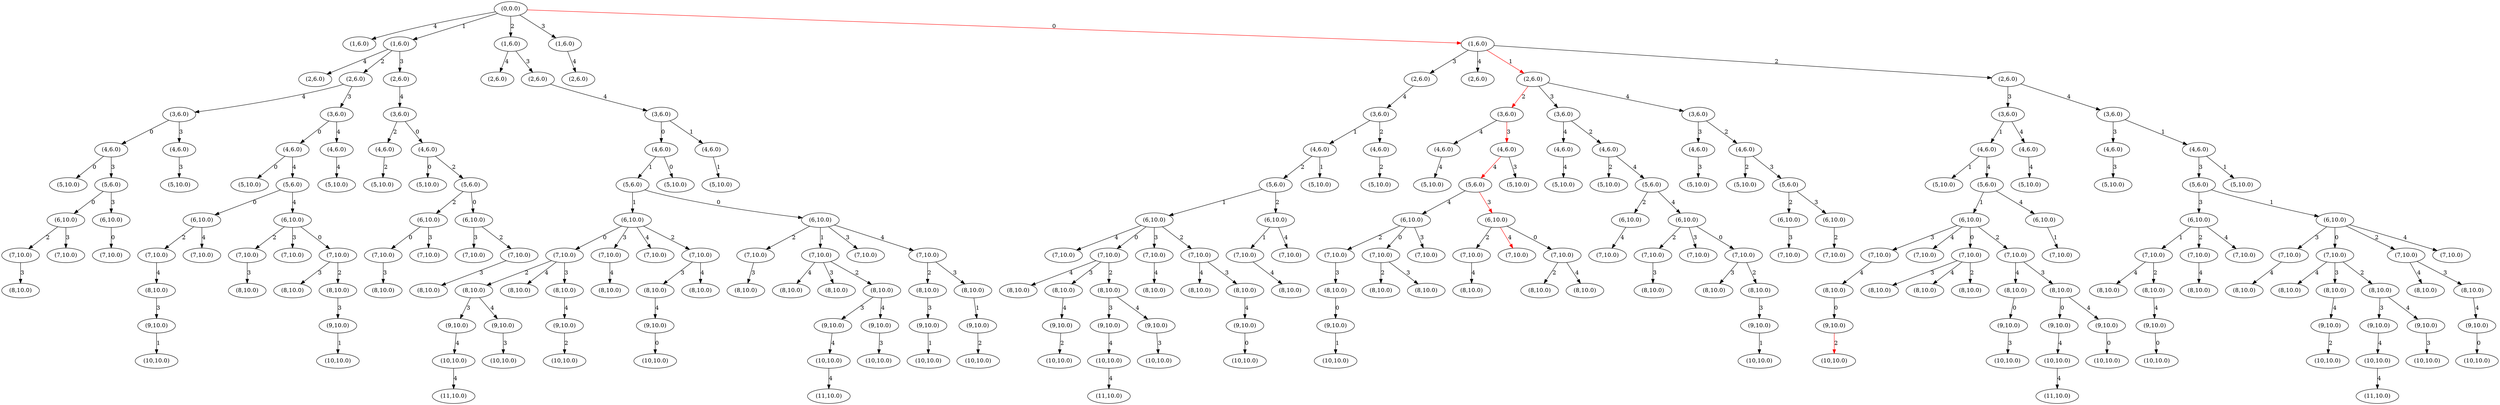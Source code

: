 strict digraph G {
  1 [ label="(10,10.0)" ];
  2 [ label="(10,10.0)" ];
  3 [ label="(8,10.0)" ];
  4 [ label="(7,10.0)" ];
  5 [ label="(7,10.0)" ];
  6 [ label="(5,10.0)" ];
  7 [ label="(8,10.0)" ];
  8 [ label="(7,10.0)" ];
  9 [ label="(11,10.0)" ];
  10 [ label="(4,6.0)" ];
  11 [ label="(8,10.0)" ];
  12 [ label="(3,6.0)" ];
  13 [ label="(3,6.0)" ];
  14 [ label="(7,10.0)" ];
  15 [ label="(10,10.0)" ];
  16 [ label="(8,10.0)" ];
  17 [ label="(6,10.0)" ];
  18 [ label="(2,6.0)" ];
  19 [ label="(9,10.0)" ];
  20 [ label="(10,10.0)" ];
  21 [ label="(10,10.0)" ];
  22 [ label="(8,10.0)" ];
  23 [ label="(11,10.0)" ];
  24 [ label="(7,10.0)" ];
  25 [ label="(4,6.0)" ];
  26 [ label="(10,10.0)" ];
  27 [ label="(7,10.0)" ];
  28 [ label="(8,10.0)" ];
  29 [ label="(5,6.0)" ];
  30 [ label="(7,10.0)" ];
  31 [ label="(5,10.0)" ];
  32 [ label="(4,6.0)" ];
  33 [ label="(9,10.0)" ];
  34 [ label="(6,10.0)" ];
  35 [ label="(10,10.0)" ];
  36 [ label="(10,10.0)" ];
  37 [ label="(7,10.0)" ];
  38 [ label="(5,10.0)" ];
  39 [ label="(11,10.0)" ];
  40 [ label="(4,6.0)" ];
  41 [ label="(0,0.0)" ];
  42 [ label="(8,10.0)" ];
  43 [ label="(7,10.0)" ];
  44 [ label="(7,10.0)" ];
  45 [ label="(7,10.0)" ];
  46 [ label="(9,10.0)" ];
  47 [ label="(10,10.0)" ];
  48 [ label="(8,10.0)" ];
  49 [ label="(3,6.0)" ];
  50 [ label="(6,10.0)" ];
  51 [ label="(11,10.0)" ];
  52 [ label="(1,6.0)" ];
  53 [ label="(9,10.0)" ];
  54 [ label="(9,10.0)" ];
  55 [ label="(6,10.0)" ];
  56 [ label="(7,10.0)" ];
  57 [ label="(10,10.0)" ];
  58 [ label="(10,10.0)" ];
  59 [ label="(7,10.0)" ];
  60 [ label="(7,10.0)" ];
  61 [ label="(4,6.0)" ];
  62 [ label="(9,10.0)" ];
  63 [ label="(8,10.0)" ];
  64 [ label="(8,10.0)" ];
  65 [ label="(10,10.0)" ];
  66 [ label="(8,10.0)" ];
  67 [ label="(5,10.0)" ];
  68 [ label="(9,10.0)" ];
  69 [ label="(11,10.0)" ];
  70 [ label="(5,10.0)" ];
  71 [ label="(4,6.0)" ];
  72 [ label="(6,10.0)" ];
  73 [ label="(5,10.0)" ];
  74 [ label="(8,10.0)" ];
  75 [ label="(7,10.0)" ];
  76 [ label="(1,6.0)" ];
  77 [ label="(4,6.0)" ];
  78 [ label="(8,10.0)" ];
  79 [ label="(8,10.0)" ];
  80 [ label="(3,6.0)" ];
  81 [ label="(7,10.0)" ];
  82 [ label="(7,10.0)" ];
  83 [ label="(9,10.0)" ];
  84 [ label="(2,6.0)" ];
  85 [ label="(5,6.0)" ];
  86 [ label="(5,6.0)" ];
  87 [ label="(8,10.0)" ];
  88 [ label="(9,10.0)" ];
  89 [ label="(10,10.0)" ];
  90 [ label="(8,10.0)" ];
  91 [ label="(7,10.0)" ];
  92 [ label="(6,10.0)" ];
  93 [ label="(7,10.0)" ];
  94 [ label="(4,6.0)" ];
  95 [ label="(9,10.0)" ];
  96 [ label="(8,10.0)" ];
  97 [ label="(8,10.0)" ];
  98 [ label="(7,10.0)" ];
  99 [ label="(8,10.0)" ];
  100 [ label="(5,10.0)" ];
  101 [ label="(4,6.0)" ];
  102 [ label="(6,10.0)" ];
  103 [ label="(10,10.0)" ];
  104 [ label="(10,10.0)" ];
  105 [ label="(10,10.0)" ];
  106 [ label="(7,10.0)" ];
  107 [ label="(4,6.0)" ];
  108 [ label="(8,10.0)" ];
  109 [ label="(7,10.0)" ];
  110 [ label="(7,10.0)" ];
  111 [ label="(7,10.0)" ];
  112 [ label="(2,6.0)" ];
  113 [ label="(8,10.0)" ];
  114 [ label="(10,10.0)" ];
  115 [ label="(8,10.0)" ];
  116 [ label="(9,10.0)" ];
  117 [ label="(6,10.0)" ];
  118 [ label="(1,6.0)" ];
  119 [ label="(4,6.0)" ];
  120 [ label="(5,6.0)" ];
  121 [ label="(7,10.0)" ];
  122 [ label="(8,10.0)" ];
  123 [ label="(6,10.0)" ];
  124 [ label="(8,10.0)" ];
  125 [ label="(7,10.0)" ];
  126 [ label="(7,10.0)" ];
  127 [ label="(7,10.0)" ];
  128 [ label="(8,10.0)" ];
  129 [ label="(8,10.0)" ];
  130 [ label="(10,10.0)" ];
  131 [ label="(7,10.0)" ];
  132 [ label="(5,10.0)" ];
  133 [ label="(5,10.0)" ];
  134 [ label="(8,10.0)" ];
  135 [ label="(4,6.0)" ];
  136 [ label="(4,6.0)" ];
  137 [ label="(6,10.0)" ];
  138 [ label="(7,10.0)" ];
  139 [ label="(5,10.0)" ];
  140 [ label="(1,6.0)" ];
  141 [ label="(3,6.0)" ];
  142 [ label="(7,10.0)" ];
  143 [ label="(7,10.0)" ];
  144 [ label="(10,10.0)" ];
  145 [ label="(8,10.0)" ];
  146 [ label="(8,10.0)" ];
  147 [ label="(5,10.0)" ];
  148 [ label="(6,10.0)" ];
  149 [ label="(2,6.0)" ];
  150 [ label="(2,6.0)" ];
  151 [ label="(5,6.0)" ];
  152 [ label="(7,10.0)" ];
  153 [ label="(6,10.0)" ];
  154 [ label="(6,10.0)" ];
  155 [ label="(7,10.0)" ];
  156 [ label="(7,10.0)" ];
  157 [ label="(4,6.0)" ];
  158 [ label="(7,10.0)" ];
  159 [ label="(8,10.0)" ];
  160 [ label="(8,10.0)" ];
  161 [ label="(5,10.0)" ];
  162 [ label="(9,10.0)" ];
  163 [ label="(5,10.0)" ];
  164 [ label="(5,6.0)" ];
  165 [ label="(6,10.0)" ];
  166 [ label="(10,10.0)" ];
  167 [ label="(8,10.0)" ];
  168 [ label="(7,10.0)" ];
  169 [ label="(5,10.0)" ];
  170 [ label="(8,10.0)" ];
  171 [ label="(8,10.0)" ];
  172 [ label="(7,10.0)" ];
  173 [ label="(2,6.0)" ];
  174 [ label="(8,10.0)" ];
  175 [ label="(8,10.0)" ];
  176 [ label="(9,10.0)" ];
  177 [ label="(2,6.0)" ];
  178 [ label="(3,6.0)" ];
  179 [ label="(5,10.0)" ];
  180 [ label="(1,6.0)" ];
  181 [ label="(5,6.0)" ];
  182 [ label="(5,6.0)" ];
  183 [ label="(9,10.0)" ];
  184 [ label="(9,10.0)" ];
  185 [ label="(6,10.0)" ];
  186 [ label="(8,10.0)" ];
  187 [ label="(9,10.0)" ];
  188 [ label="(7,10.0)" ];
  189 [ label="(4,6.0)" ];
  190 [ label="(8,10.0)" ];
  191 [ label="(8,10.0)" ];
  192 [ label="(5,10.0)" ];
  193 [ label="(9,10.0)" ];
  194 [ label="(7,10.0)" ];
  195 [ label="(5,10.0)" ];
  196 [ label="(4,6.0)" ];
  197 [ label="(5,6.0)" ];
  198 [ label="(6,10.0)" ];
  199 [ label="(10,10.0)" ];
  200 [ label="(7,10.0)" ];
  201 [ label="(4,6.0)" ];
  202 [ label="(3,6.0)" ];
  203 [ label="(3,6.0)" ];
  204 [ label="(7,10.0)" ];
  205 [ label="(7,10.0)" ];
  206 [ label="(7,10.0)" ];
  207 [ label="(10,10.0)" ];
  208 [ label="(8,10.0)" ];
  209 [ label="(10,10.0)" ];
  210 [ label="(9,10.0)" ];
  211 [ label="(6,10.0)" ];
  212 [ label="(2,6.0)" ];
  213 [ label="(2,6.0)" ];
  214 [ label="(4,6.0)" ];
  215 [ label="(7,10.0)" ];
  216 [ label="(8,10.0)" ];
  217 [ label="(10,10.0)" ];
  218 [ label="(6,10.0)" ];
  219 [ label="(7,10.0)" ];
  220 [ label="(8,10.0)" ];
  221 [ label="(4,6.0)" ];
  222 [ label="(8,10.0)" ];
  223 [ label="(8,10.0)" ];
  224 [ label="(8,10.0)" ];
  225 [ label="(5,10.0)" ];
  226 [ label="(10,10.0)" ];
  227 [ label="(9,10.0)" ];
  228 [ label="(7,10.0)" ];
  229 [ label="(5,10.0)" ];
  230 [ label="(9,10.0)" ];
  231 [ label="(3,6.0)" ];
  232 [ label="(8,10.0)" ];
  233 [ label="(9,10.0)" ];
  234 [ label="(5,10.0)" ];
  235 [ label="(8,10.0)" ];
  236 [ label="(4,6.0)" ];
  237 [ label="(8,10.0)" ];
  238 [ label="(7,10.0)" ];
  239 [ label="(9,10.0)" ];
  240 [ label="(2,6.0)" ];
  241 [ label="(8,10.0)" ];
  242 [ label="(9,10.0)" ];
  243 [ label="(3,6.0)" ];
  244 [ label="(6,10.0)" ];
  245 [ label="(9,10.0)" ];
  246 [ label="(6,10.0)" ];
  247 [ label="(8,10.0)" ];
  248 [ label="(7,10.0)" ];
  249 [ label="(7,10.0)" ];
  250 [ label="(9,10.0)" ];
  251 [ label="(5,6.0)" ];
  19 -> 1 [ label="4" ];
  88 -> 2 [ color="red" label="2" ];
  30 -> 3 [ label="4" ];
  218 -> 4 [ label="3" ];
  165 -> 5 [ label="2" ];
  201 -> 6 [ label="3" ];
  4 -> 7 [ label="4" ];
  185 -> 8 [ label="2" ];
  1 -> 9 [ label="4" ];
  202 -> 10 [ label="3" ];
  27 -> 11 [ label="4" ];
  212 -> 12 [ color="red" label="2" ];
  18 -> 13 [ label="4" ];
  17 -> 14 [ label="4" ];
  83 -> 15 [ label="2" ];
  24 -> 16 [ label="4" ];
  86 -> 17 [ label="1" ];
  180 -> 18 [ label="3" ];
  63 -> 19 [ label="3" ];
  33 -> 20 [ label="4" ];
  68 -> 21 [ label="3" ];
  56 -> 22 [ label="4" ];
  20 -> 23 [ label="4" ];
  218 -> 24 [ label="0" ];
  49 -> 25 [ label="4" ];
  95 -> 26 [ label="2" ];
  50 -> 27 [ label="3" ];
  168 -> 28 [ label="2" ];
  214 -> 29 [ label="3" ];
  165 -> 30 [ label="1" ];
  25 -> 31 [ label="4" ];
  202 -> 32 [ label="2" ];
  208 -> 33 [ label="3" ];
  181 -> 34 [ label="2" ];
  54 -> 35 [ label="4" ];
  210 -> 36 [ label="3" ];
  72 -> 37 [ label="2" ];
  107 -> 38 [ label="1" ];
  35 -> 39 [ label="4" ];
  13 -> 40 [ label="1" ];
  204 -> 42 [ label="3" ];
  246 -> 43 [ label="3" ];
  50 -> 44 [ label="4" ];
  211 -> 45 [ label="0" ];
  241 -> 46 [ label="3" ];
  46 -> 47 [ label="4" ];
  60 -> 48 [ label="4" ];
  212 -> 49 [ label="3" ];
  120 -> 50 [ label="1" ];
  47 -> 51 [ label="4" ];
  41 -> 52 [ label="4" ];
  42 -> 53 [ label="4" ];
  237 -> 54 [ label="0" ];
  197 -> 55 [ label="2" ];
  92 -> 56 [ label="1" ];
  227 -> 57 [ label="3" ];
  162 -> 58 [ label="1" ];
  55 -> 59 [ label="4" ];
  92 -> 60 [ label="2" ];
  178 -> 61 [ label="2" ];
  232 -> 62 [ label="3" ];
  82 -> 63 [ label="2" ];
  249 -> 64 [ label="3" ];
  62 -> 65 [ label="4" ];
  248 -> 66 [ label="3" ];
  71 -> 67 [ label="4" ];
  63 -> 68 [ label="4" ];
  65 -> 69 [ label="4" ];
  189 -> 70 [ label="2" ];
  12 -> 71 [ label="4" ];
  85 -> 72 [ label="4" ];
  10 -> 73 [ label="3" ];
  24 -> 74 [ label="3" ];
  246 -> 75 [ label="2" ];
  41 -> 76 [ label="1" ];
  12 -> 77 [ color="red" label="3" ];
  98 -> 78 [ label="4" ];
  110 -> 79 [ label="3" ];
  240 -> 80 [ label="3" ];
  17 -> 81 [ label="0" ];
  117 -> 82 [ label="0" ];
  74 -> 83 [ label="4" ];
  76 -> 84 [ label="4" ];
  77 -> 85 [ color="red" label="4" ];
  40 -> 86 [ label="2" ];
  249 -> 87 [ label="2" ];
  11 -> 88 [ label="0" ];
  230 -> 89 [ label="0" ];
  30 -> 90 [ label="3" ];
  123 -> 91 [ label="0" ];
  29 -> 92 [ label="3" ];
  92 -> 93 [ label="4" ];
  178 -> 94 [ label="0" ];
  146 -> 95 [ label="1" ];
  82 -> 96 [ label="4" ];
  81 -> 97 [ label="4" ];
  117 -> 98 [ label="3" ];
  248 -> 99 [ label="2" ];
  94 -> 100 [ label="0" ];
  13 -> 101 [ label="2" ];
  120 -> 102 [ label="4" ];
  184 -> 103 [ label="2" ];
  183 -> 104 [ label="2" ];
  245 -> 105 [ label="0" ];
  137 -> 106 [ label="2" ];
  80 -> 107 [ label="1" ];
  131 -> 108 [ label="4" ];
  117 -> 109 [ label="4" ];
  50 -> 110 [ label="0" ];
  148 -> 111 [ label="2" ];
  118 -> 112 [ label="4" ];
  8 -> 113 [ label="3" ];
  239 -> 114 [ label="0" ];
  5 -> 115 [ label="3" ];
  28 -> 116 [ label="3" ];
  182 -> 117 [ label="1" ];
  41 -> 118 [ label="2" ];
  231 -> 119 [ label="3" ];
  107 -> 120 [ label="4" ];
  34 -> 121 [ label="3" ];
  126 -> 122 [ label="4" ];
  251 -> 123 [ label="2" ];
  37 -> 124 [ label="3" ];
  154 -> 125 [ label="2" ];
  153 -> 126 [ label="2" ];
  244 -> 127 [ label="2" ];
  110 -> 128 [ label="4" ];
  111 -> 129 [ label="4" ];
  250 -> 130 [ label="0" ];
  17 -> 131 [ label="3" ];
  135 -> 132 [ label="0" ];
  136 -> 133 [ label="4" ];
  138 -> 134 [ label="2" ];
  141 -> 135 [ label="0" ];
  80 -> 136 [ label="4" ];
  151 -> 137 [ label="0" ];
  72 -> 138 [ label="0" ];
  77 -> 139 [ label="3" ];
  41 -> 140 [ label="3" ];
  149 -> 141 [ label="4" ];
  50 -> 142 [ label="2" ];
  148 -> 143 [ color="red" label="4" ];
  116 -> 144 [ label="1" ];
  158 -> 145 [ label="4" ];
  168 -> 146 [ label="3" ];
  214 -> 147 [ label="1" ];
  85 -> 148 [ color="red" label="3" ];
  76 -> 149 [ label="2" ];
  140 -> 150 [ label="4" ];
  135 -> 151 [ label="3" ];
  72 -> 152 [ label="3" ];
  164 -> 153 [ label="0" ];
  164 -> 154 [ label="4" ];
  153 -> 155 [ label="4" ];
  165 -> 156 [ label="3" ];
  243 -> 157 [ label="0" ];
  17 -> 158 [ label="2" ];
  142 -> 159 [ label="4" ];
  91 -> 160 [ label="3" ];
  32 -> 161 [ label="2" ];
  87 -> 162 [ label="3" ];
  157 -> 163 [ label="0" ];
  157 -> 164 [ label="4" ];
  182 -> 165 [ label="0" ];
  53 -> 166 [ label="0" ];
  194 -> 167 [ label="4" ];
  165 -> 168 [ label="4" ];
  236 -> 169 [ label="1" ];
  82 -> 170 [ label="3" ];
  81 -> 171 [ label="3" ];
  123 -> 172 [ label="3" ];
  180 -> 173 [ label="4" ];
  75 -> 174 [ label="3" ];
  188 -> 175 [ label="4" ];
  99 -> 176 [ label="3" ];
  76 -> 177 [ label="3" ];
  177 -> 178 [ label="4" ];
  119 -> 179 [ label="3" ];
  41 -> 180 [ color="red" label="0" ];
  32 -> 181 [ label="3" ];
  196 -> 182 [ label="1" ];
  170 -> 183 [ label="4" ];
  171 -> 184 [ label="4" ];
  197 -> 185 [ label="4" ];
  106 -> 186 [ label="3" ];
  124 -> 187 [ label="0" ];
  218 -> 188 [ label="2" ];
  49 -> 189 [ label="2" ];
  125 -> 190 [ label="3" ];
  206 -> 191 [ label="2" ];
  196 -> 192 [ label="0" ];
  122 -> 193 [ label="3" ];
  198 -> 194 [ label="1" ];
  61 -> 195 [ label="2" ];
  203 -> 196 [ label="0" ];
  189 -> 197 [ label="4" ];
  86 -> 198 [ label="2" ];
  176 -> 199 [ label="1" ];
  198 -> 200 [ label="4" ];
  141 -> 201 [ label="3" ];
  212 -> 202 [ label="4" ];
  213 -> 203 [ label="4" ];
  117 -> 204 [ label="2" ];
  154 -> 205 [ label="3" ];
  148 -> 206 [ label="0" ];
  242 -> 207 [ label="3" ];
  81 -> 208 [ label="2" ];
  233 -> 209 [ label="3" ];
  208 -> 210 [ label="4" ];
  151 -> 211 [ label="3" ];
  180 -> 212 [ color="red" label="1" ];
  118 -> 213 [ label="3" ];
  231 -> 214 [ label="1" ];
  137 -> 215 [ label="3" ];
  138 -> 216 [ label="3" ];
  193 -> 217 [ label="1" ];
  29 -> 218 [ label="1" ];
  218 -> 219 [ label="4" ];
  158 -> 220 [ label="3" ];
  243 -> 221 [ label="4" ];
  206 -> 222 [ label="4" ];
  204 -> 223 [ label="4" ];
  110 -> 224 [ label="2" ];
  101 -> 225 [ label="2" ];
  187 -> 226 [ label="1" ];
  159 -> 227 [ label="0" ];
  102 -> 228 [ label="1" ];
  221 -> 229 [ label="4" ];
  220 -> 230 [ label="4" ];
  240 -> 231 [ label="4" ];
  30 -> 232 [ label="2" ];
  232 -> 233 [ label="4" ];
  40 -> 234 [ label="1" ];
  188 -> 235 [ label="3" ];
  203 -> 236 [ label="1" ];
  142 -> 237 [ label="3" ];
  185 -> 238 [ label="3" ];
  235 -> 239 [ label="4" ];
  180 -> 240 [ label="2" ];
  24 -> 241 [ label="2" ];
  241 -> 242 [ label="4" ];
  149 -> 243 [ label="3" ];
  181 -> 244 [ label="3" ];
  237 -> 245 [ label="4" ];
  251 -> 246 [ label="0" ];
  56 -> 247 [ label="2" ];
  185 -> 248 [ label="0" ];
  154 -> 249 [ label="0" ];
  247 -> 250 [ label="4" ];
  94 -> 251 [ label="2" ];
}
